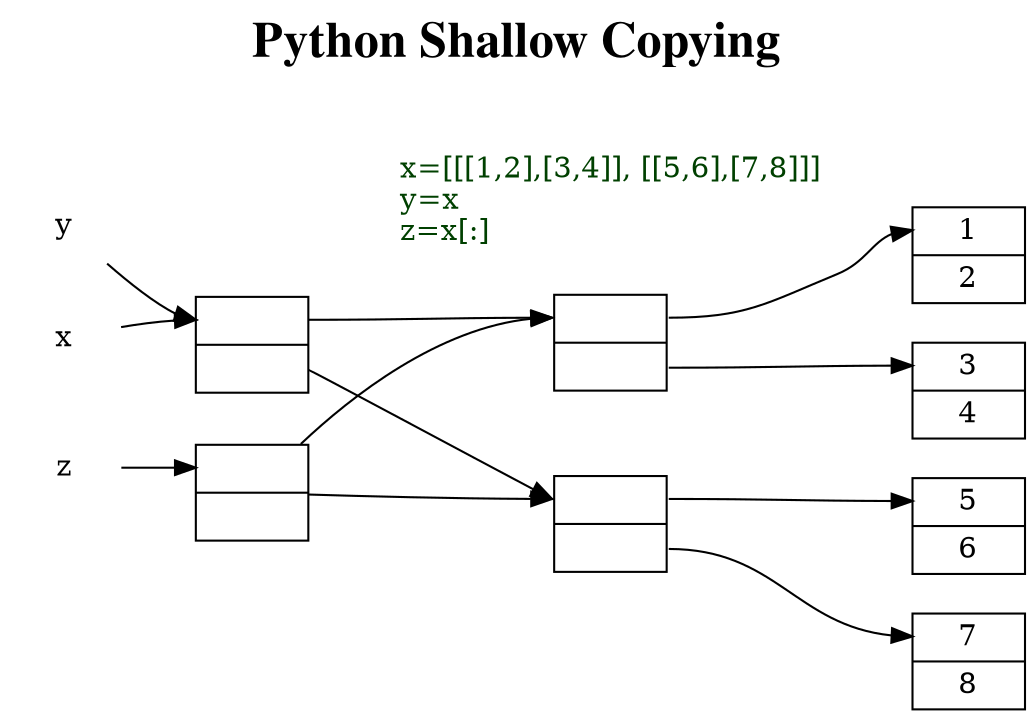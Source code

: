 digraph shallow_deep_copy {
    rankdir = "LR"

    fontsize = 24;
    fontname = "times bold";
    labelloc = "t";
    label = "Python Shallow Copying";

    node [ shape = "plaintext" ];
    { "x" "y" "z" };

    node [ shape = "record" ];
    { "x" "y" } -> "n0":p0;
    "n0" [ label = "<p0> | <p1>"; ]
    "n1_0" [ label = "<p0> | <p1>"; ]
    "n1_1" [ label = "<p0> | <p1>"; ]
    "n2_00" [ label = "<p0> 1 | <p1> 2 "; ]
    "n2_01" [ label = "<p0> 3 | <p1> 4 "; ]
    "n2_10" [ label = "<p0> 5 | <p1> 6 "; ]
    "n2_11" [ label = "<p0> 7 | <p1> 8 "; ]
    "n0":p0 -> "n1_0":p0;
    "n0":p1 -> "n1_1":p0;
    "n1_0":p0 -> "n2_00":p0;
    "n1_0":p1 -> "n2_01":p0;
    "n1_1":p0 -> "n2_10":p0;
    "n1_1":p1 -> "n2_11":p0;

    "z" -> "m0":p0;
    "m0" [ label = "<p0> | <p1>"; ]
    "m0" -> "n1_0":p0;
    "m0" -> "n1_1":p0;

    {
	rank = same;
	node [ shape = "plaintext" ]
	n1_0;
	"\l\lx=[[[1,2],[3,4]], [[5,6],[7,8]]]\ly=x\lz=x[:]\l" [ fontcolor = "#004000"];
    }
}

